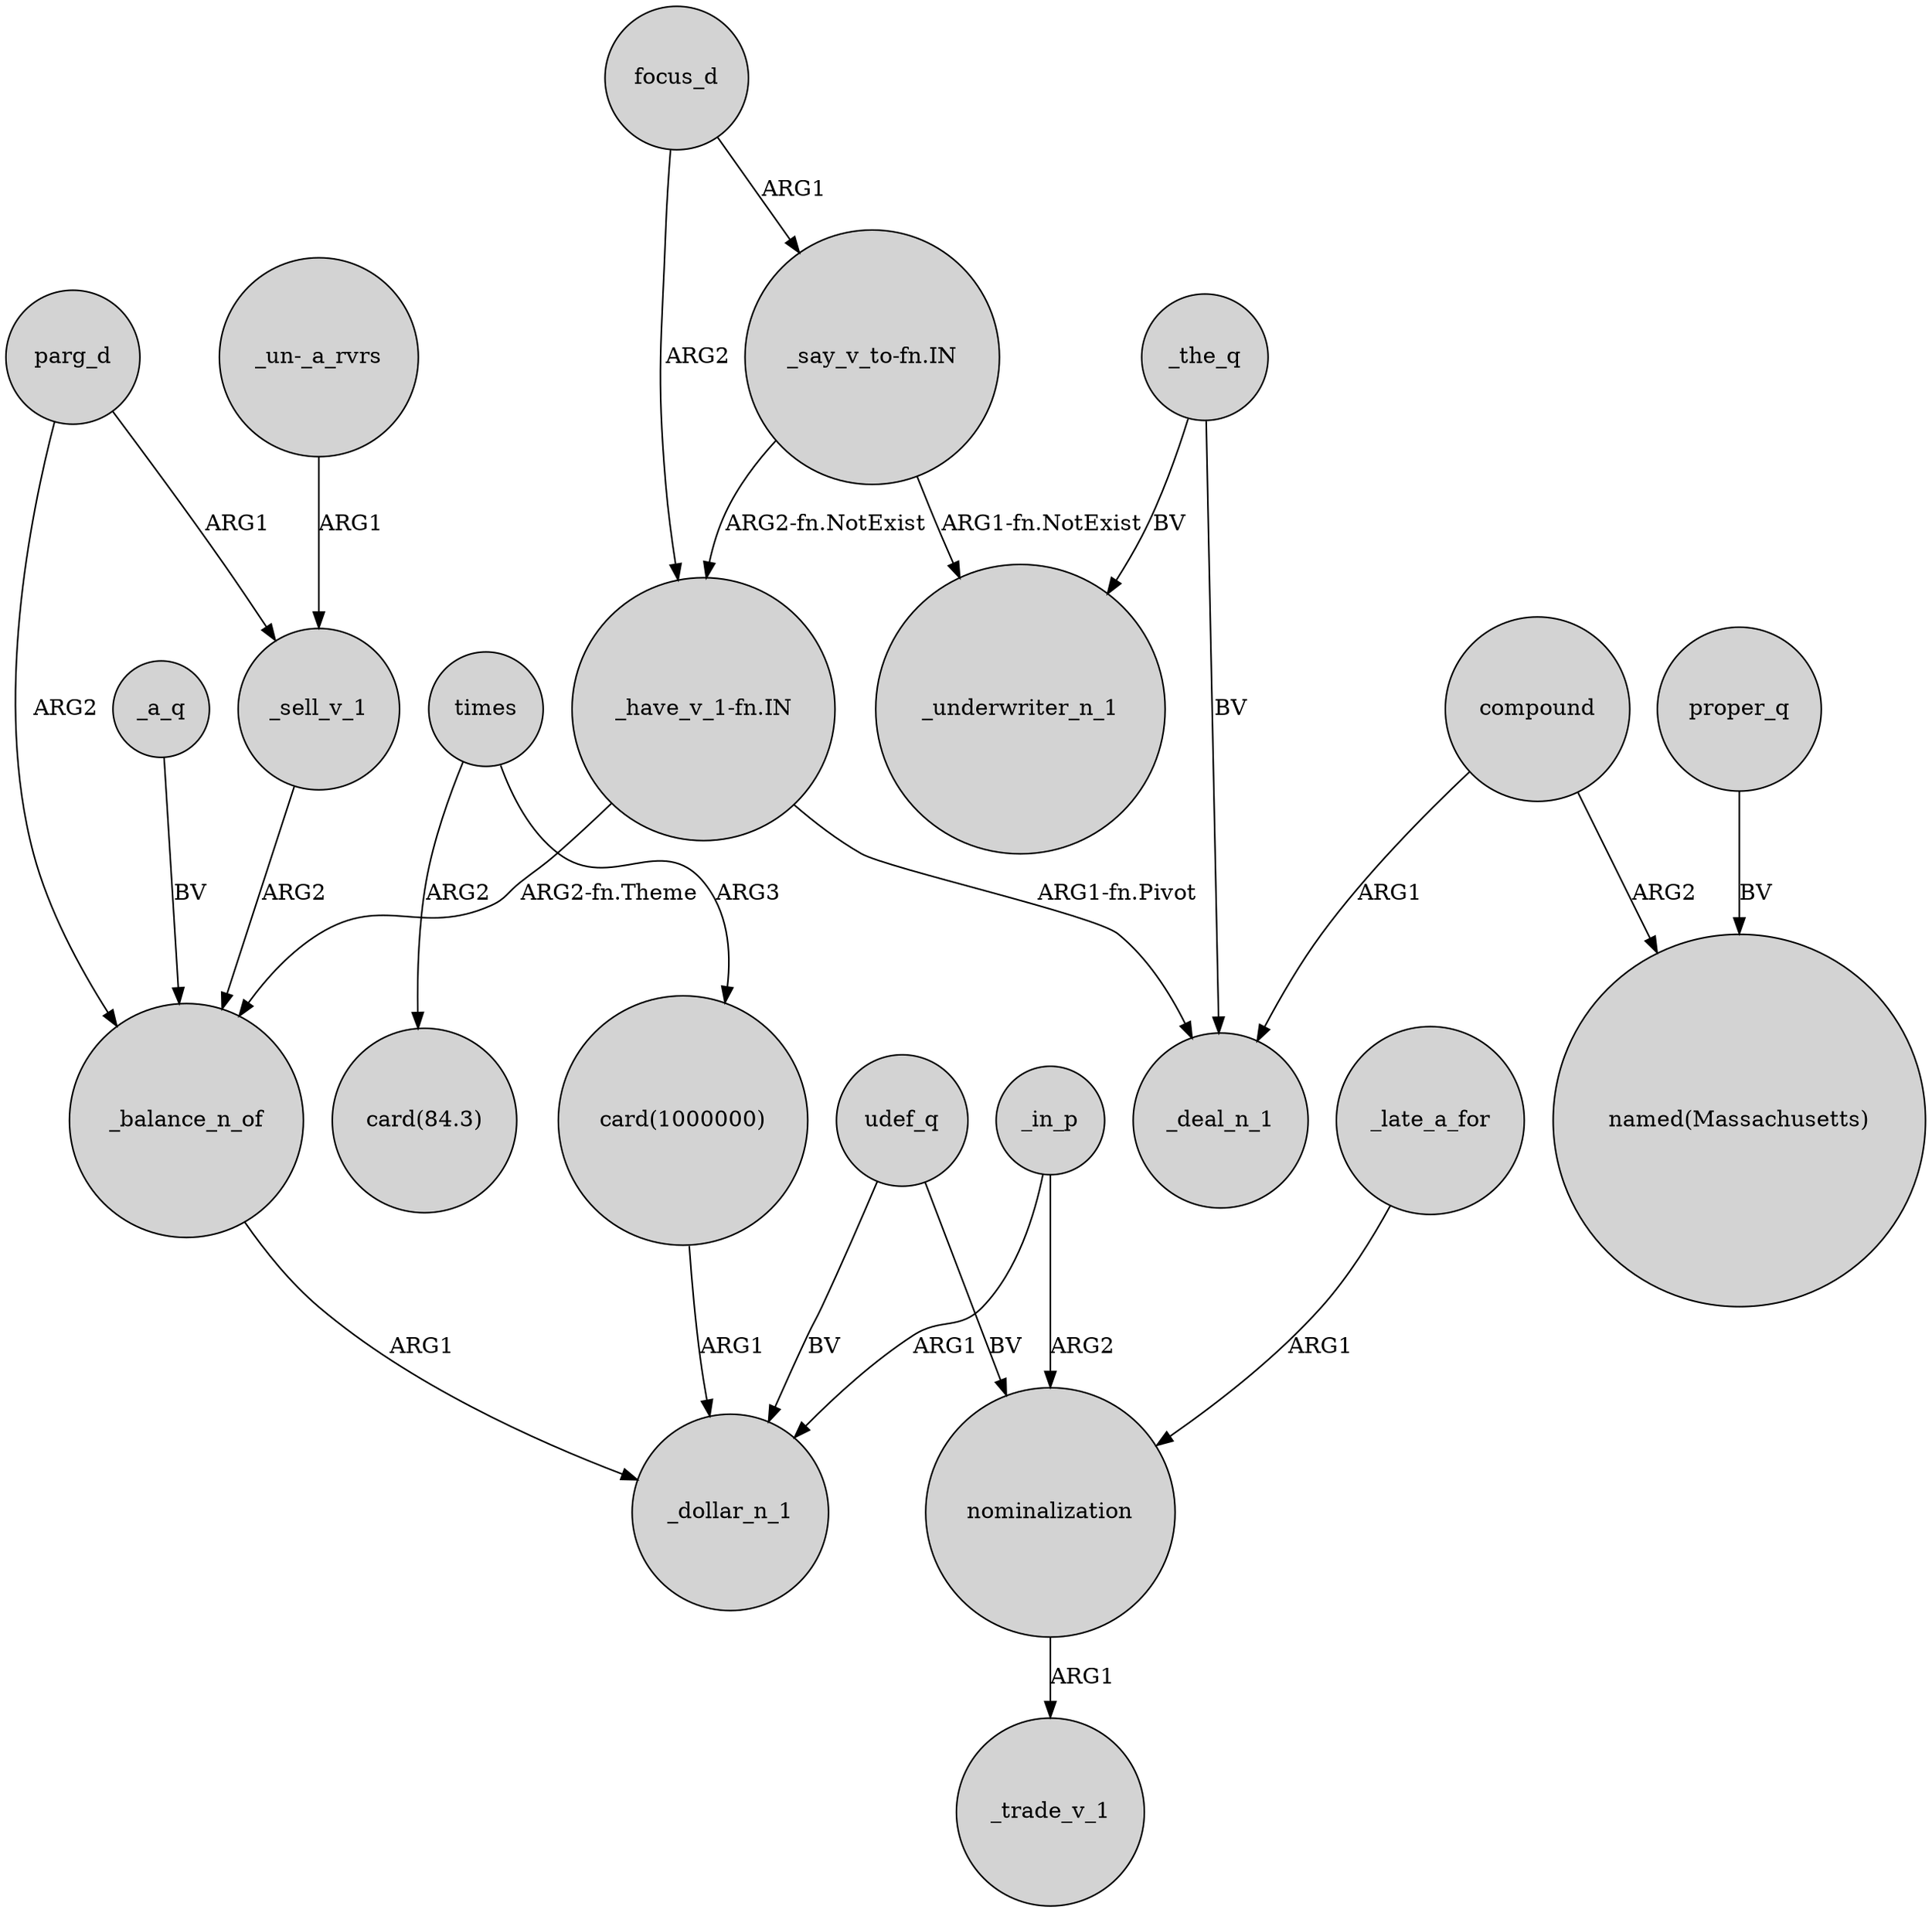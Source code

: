 digraph {
	node [shape=circle style=filled]
	"card(1000000)" -> _dollar_n_1 [label=ARG1]
	compound -> "named(Massachusetts)" [label=ARG2]
	compound -> _deal_n_1 [label=ARG1]
	focus_d -> "_have_v_1-fn.IN" [label=ARG2]
	_the_q -> _deal_n_1 [label=BV]
	"_un-_a_rvrs" -> _sell_v_1 [label=ARG1]
	_the_q -> _underwriter_n_1 [label=BV]
	nominalization -> _trade_v_1 [label=ARG1]
	_a_q -> _balance_n_of [label=BV]
	"_say_v_to-fn.IN" -> _underwriter_n_1 [label="ARG1-fn.NotExist"]
	parg_d -> _balance_n_of [label=ARG2]
	"_say_v_to-fn.IN" -> "_have_v_1-fn.IN" [label="ARG2-fn.NotExist"]
	"_have_v_1-fn.IN" -> _balance_n_of [label="ARG2-fn.Theme"]
	times -> "card(84.3)" [label=ARG2]
	times -> "card(1000000)" [label=ARG3]
	_sell_v_1 -> _balance_n_of [label=ARG2]
	udef_q -> nominalization [label=BV]
	proper_q -> "named(Massachusetts)" [label=BV]
	_in_p -> _dollar_n_1 [label=ARG1]
	_balance_n_of -> _dollar_n_1 [label=ARG1]
	_in_p -> nominalization [label=ARG2]
	parg_d -> _sell_v_1 [label=ARG1]
	_late_a_for -> nominalization [label=ARG1]
	udef_q -> _dollar_n_1 [label=BV]
	focus_d -> "_say_v_to-fn.IN" [label=ARG1]
	"_have_v_1-fn.IN" -> _deal_n_1 [label="ARG1-fn.Pivot"]
}
